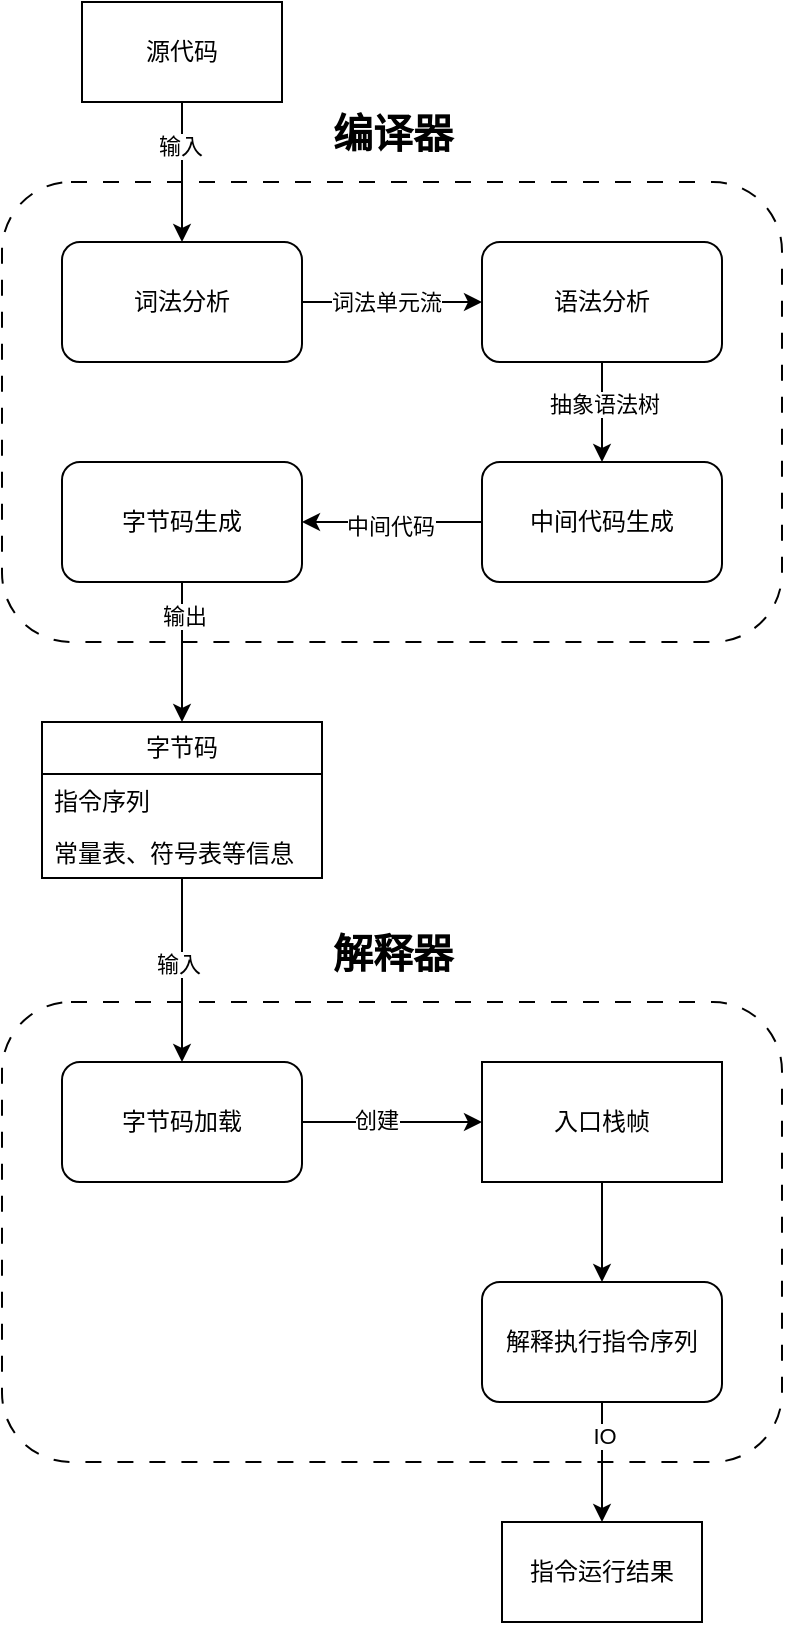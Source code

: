 <mxfile version="26.1.1">
  <diagram name="第 1 页" id="mVP6j7SCdk7ZE-yo4KtM">
    <mxGraphModel dx="1157" dy="679" grid="1" gridSize="10" guides="1" tooltips="1" connect="1" arrows="1" fold="1" page="1" pageScale="1" pageWidth="850" pageHeight="950" math="0" shadow="0">
      <root>
        <mxCell id="0" />
        <mxCell id="1" parent="0" />
        <mxCell id="shK-o-8r0Xd0-KGu6ifd-6" value="" style="rounded=1;whiteSpace=wrap;html=1;dashed=1;dashPattern=8 8;" vertex="1" parent="1">
          <mxGeometry x="50" y="140" width="390" height="230" as="geometry" />
        </mxCell>
        <mxCell id="shK-o-8r0Xd0-KGu6ifd-19" style="edgeStyle=orthogonalEdgeStyle;rounded=0;orthogonalLoop=1;jettySize=auto;html=1;exitX=0.5;exitY=1;exitDx=0;exitDy=0;entryX=0.5;entryY=0;entryDx=0;entryDy=0;" edge="1" parent="1" source="shK-o-8r0Xd0-KGu6ifd-3" target="shK-o-8r0Xd0-KGu6ifd-14">
          <mxGeometry relative="1" as="geometry" />
        </mxCell>
        <mxCell id="shK-o-8r0Xd0-KGu6ifd-38" value="输入" style="edgeLabel;html=1;align=center;verticalAlign=middle;resizable=0;points=[];" vertex="1" connectable="0" parent="shK-o-8r0Xd0-KGu6ifd-19">
          <mxGeometry x="-0.453" y="-1" relative="1" as="geometry">
            <mxPoint y="3" as="offset" />
          </mxGeometry>
        </mxCell>
        <mxCell id="shK-o-8r0Xd0-KGu6ifd-3" value="源代码" style="rounded=0;whiteSpace=wrap;html=1;" vertex="1" parent="1">
          <mxGeometry x="90" y="50" width="100" height="50" as="geometry" />
        </mxCell>
        <mxCell id="shK-o-8r0Xd0-KGu6ifd-21" style="edgeStyle=orthogonalEdgeStyle;rounded=0;orthogonalLoop=1;jettySize=auto;html=1;exitX=1;exitY=0.5;exitDx=0;exitDy=0;entryX=0;entryY=0.5;entryDx=0;entryDy=0;" edge="1" parent="1" source="shK-o-8r0Xd0-KGu6ifd-14" target="shK-o-8r0Xd0-KGu6ifd-15">
          <mxGeometry relative="1" as="geometry" />
        </mxCell>
        <mxCell id="shK-o-8r0Xd0-KGu6ifd-22" value="词法单元流" style="edgeLabel;html=1;align=center;verticalAlign=middle;resizable=0;points=[];" vertex="1" connectable="0" parent="shK-o-8r0Xd0-KGu6ifd-21">
          <mxGeometry x="-0.083" relative="1" as="geometry">
            <mxPoint as="offset" />
          </mxGeometry>
        </mxCell>
        <mxCell id="shK-o-8r0Xd0-KGu6ifd-14" value="词法分析" style="rounded=1;whiteSpace=wrap;html=1;" vertex="1" parent="1">
          <mxGeometry x="80" y="170" width="120" height="60" as="geometry" />
        </mxCell>
        <mxCell id="shK-o-8r0Xd0-KGu6ifd-23" style="edgeStyle=orthogonalEdgeStyle;rounded=0;orthogonalLoop=1;jettySize=auto;html=1;exitX=0.5;exitY=1;exitDx=0;exitDy=0;" edge="1" parent="1" source="shK-o-8r0Xd0-KGu6ifd-15" target="shK-o-8r0Xd0-KGu6ifd-16">
          <mxGeometry relative="1" as="geometry" />
        </mxCell>
        <mxCell id="shK-o-8r0Xd0-KGu6ifd-24" value="抽象语法树" style="edgeLabel;html=1;align=center;verticalAlign=middle;resizable=0;points=[];" vertex="1" connectable="0" parent="shK-o-8r0Xd0-KGu6ifd-23">
          <mxGeometry x="-0.178" y="1" relative="1" as="geometry">
            <mxPoint as="offset" />
          </mxGeometry>
        </mxCell>
        <mxCell id="shK-o-8r0Xd0-KGu6ifd-15" value="语法分析" style="rounded=1;whiteSpace=wrap;html=1;" vertex="1" parent="1">
          <mxGeometry x="290" y="170" width="120" height="60" as="geometry" />
        </mxCell>
        <mxCell id="shK-o-8r0Xd0-KGu6ifd-25" style="edgeStyle=orthogonalEdgeStyle;rounded=0;orthogonalLoop=1;jettySize=auto;html=1;exitX=0;exitY=0.5;exitDx=0;exitDy=0;entryX=1;entryY=0.5;entryDx=0;entryDy=0;" edge="1" parent="1" source="shK-o-8r0Xd0-KGu6ifd-16" target="shK-o-8r0Xd0-KGu6ifd-17">
          <mxGeometry relative="1" as="geometry" />
        </mxCell>
        <mxCell id="shK-o-8r0Xd0-KGu6ifd-26" value="中间代码" style="edgeLabel;html=1;align=center;verticalAlign=middle;resizable=0;points=[];" vertex="1" connectable="0" parent="shK-o-8r0Xd0-KGu6ifd-25">
          <mxGeometry x="0.031" y="2" relative="1" as="geometry">
            <mxPoint as="offset" />
          </mxGeometry>
        </mxCell>
        <mxCell id="shK-o-8r0Xd0-KGu6ifd-16" value="中间代码生成" style="rounded=1;whiteSpace=wrap;html=1;" vertex="1" parent="1">
          <mxGeometry x="290" y="280" width="120" height="60" as="geometry" />
        </mxCell>
        <mxCell id="shK-o-8r0Xd0-KGu6ifd-37" style="edgeStyle=orthogonalEdgeStyle;rounded=0;orthogonalLoop=1;jettySize=auto;html=1;entryX=0.5;entryY=0;entryDx=0;entryDy=0;" edge="1" parent="1" target="shK-o-8r0Xd0-KGu6ifd-33">
          <mxGeometry relative="1" as="geometry">
            <mxPoint x="140" y="340" as="sourcePoint" />
            <Array as="points">
              <mxPoint x="140" y="370" />
              <mxPoint x="140" y="370" />
            </Array>
          </mxGeometry>
        </mxCell>
        <mxCell id="shK-o-8r0Xd0-KGu6ifd-39" value="输出" style="edgeLabel;html=1;align=center;verticalAlign=middle;resizable=0;points=[];" vertex="1" connectable="0" parent="shK-o-8r0Xd0-KGu6ifd-37">
          <mxGeometry x="-0.174" y="1" relative="1" as="geometry">
            <mxPoint y="-12" as="offset" />
          </mxGeometry>
        </mxCell>
        <mxCell id="shK-o-8r0Xd0-KGu6ifd-17" value="字节码生成" style="rounded=1;whiteSpace=wrap;html=1;" vertex="1" parent="1">
          <mxGeometry x="80" y="280" width="120" height="60" as="geometry" />
        </mxCell>
        <mxCell id="shK-o-8r0Xd0-KGu6ifd-18" value="编译器" style="text;html=1;align=center;verticalAlign=middle;whiteSpace=wrap;rounded=0;fontStyle=1;fontSize=20;" vertex="1" parent="1">
          <mxGeometry x="202.5" y="100" width="85" height="30" as="geometry" />
        </mxCell>
        <mxCell id="shK-o-8r0Xd0-KGu6ifd-33" value="字节码" style="swimlane;fontStyle=0;childLayout=stackLayout;horizontal=1;startSize=26;fillColor=none;horizontalStack=0;resizeParent=1;resizeParentMax=0;resizeLast=0;collapsible=1;marginBottom=0;whiteSpace=wrap;html=1;" vertex="1" parent="1">
          <mxGeometry x="70" y="410" width="140" height="78" as="geometry">
            <mxRectangle x="100" y="540" width="80" height="30" as="alternateBounds" />
          </mxGeometry>
        </mxCell>
        <mxCell id="shK-o-8r0Xd0-KGu6ifd-34" value="指令序列" style="text;strokeColor=none;fillColor=none;align=left;verticalAlign=top;spacingLeft=4;spacingRight=4;overflow=hidden;rotatable=0;points=[[0,0.5],[1,0.5]];portConstraint=eastwest;whiteSpace=wrap;html=1;" vertex="1" parent="shK-o-8r0Xd0-KGu6ifd-33">
          <mxGeometry y="26" width="140" height="26" as="geometry" />
        </mxCell>
        <mxCell id="shK-o-8r0Xd0-KGu6ifd-35" value="常量表、符号表等信息" style="text;strokeColor=none;fillColor=none;align=left;verticalAlign=top;spacingLeft=4;spacingRight=4;overflow=hidden;rotatable=0;points=[[0,0.5],[1,0.5]];portConstraint=eastwest;whiteSpace=wrap;html=1;" vertex="1" parent="shK-o-8r0Xd0-KGu6ifd-33">
          <mxGeometry y="52" width="140" height="26" as="geometry" />
        </mxCell>
        <mxCell id="shK-o-8r0Xd0-KGu6ifd-41" value="" style="rounded=1;whiteSpace=wrap;html=1;dashed=1;dashPattern=8 8;container=0;" vertex="1" parent="1">
          <mxGeometry x="50" y="550" width="390" height="230" as="geometry" />
        </mxCell>
        <mxCell id="shK-o-8r0Xd0-KGu6ifd-58" style="edgeStyle=orthogonalEdgeStyle;rounded=0;orthogonalLoop=1;jettySize=auto;html=1;exitX=1;exitY=0.5;exitDx=0;exitDy=0;entryX=0;entryY=0.5;entryDx=0;entryDy=0;" edge="1" parent="1" source="shK-o-8r0Xd0-KGu6ifd-46" target="shK-o-8r0Xd0-KGu6ifd-57">
          <mxGeometry relative="1" as="geometry" />
        </mxCell>
        <mxCell id="shK-o-8r0Xd0-KGu6ifd-59" value="创建" style="edgeLabel;html=1;align=center;verticalAlign=middle;resizable=0;points=[];" vertex="1" connectable="0" parent="shK-o-8r0Xd0-KGu6ifd-58">
          <mxGeometry x="-0.174" y="1" relative="1" as="geometry">
            <mxPoint as="offset" />
          </mxGeometry>
        </mxCell>
        <mxCell id="shK-o-8r0Xd0-KGu6ifd-60" style="edgeStyle=orthogonalEdgeStyle;rounded=0;orthogonalLoop=1;jettySize=auto;html=1;entryX=0.5;entryY=0;entryDx=0;entryDy=0;" edge="1" parent="1" source="shK-o-8r0Xd0-KGu6ifd-33" target="shK-o-8r0Xd0-KGu6ifd-46">
          <mxGeometry relative="1" as="geometry" />
        </mxCell>
        <mxCell id="shK-o-8r0Xd0-KGu6ifd-61" value="输入" style="edgeLabel;html=1;align=center;verticalAlign=middle;resizable=0;points=[];" vertex="1" connectable="0" parent="shK-o-8r0Xd0-KGu6ifd-60">
          <mxGeometry x="-0.163" y="-2" relative="1" as="geometry">
            <mxPoint y="4" as="offset" />
          </mxGeometry>
        </mxCell>
        <mxCell id="shK-o-8r0Xd0-KGu6ifd-46" value="字节码加载" style="rounded=1;whiteSpace=wrap;html=1;" vertex="1" parent="1">
          <mxGeometry x="80" y="580" width="120" height="60" as="geometry" />
        </mxCell>
        <mxCell id="shK-o-8r0Xd0-KGu6ifd-65" style="edgeStyle=orthogonalEdgeStyle;rounded=0;orthogonalLoop=1;jettySize=auto;html=1;exitX=0.5;exitY=1;exitDx=0;exitDy=0;" edge="1" parent="1" source="shK-o-8r0Xd0-KGu6ifd-52" target="shK-o-8r0Xd0-KGu6ifd-64">
          <mxGeometry relative="1" as="geometry" />
        </mxCell>
        <mxCell id="shK-o-8r0Xd0-KGu6ifd-66" value="IO" style="edgeLabel;html=1;align=center;verticalAlign=middle;resizable=0;points=[];" vertex="1" connectable="0" parent="shK-o-8r0Xd0-KGu6ifd-65">
          <mxGeometry x="-0.451" y="-2" relative="1" as="geometry">
            <mxPoint x="3" as="offset" />
          </mxGeometry>
        </mxCell>
        <mxCell id="shK-o-8r0Xd0-KGu6ifd-52" value="解释执行指令序列" style="rounded=1;whiteSpace=wrap;html=1;" vertex="1" parent="1">
          <mxGeometry x="290" y="690" width="120" height="60" as="geometry" />
        </mxCell>
        <mxCell id="shK-o-8r0Xd0-KGu6ifd-55" value="解释器" style="text;html=1;align=center;verticalAlign=middle;whiteSpace=wrap;rounded=0;fontStyle=1;fontSize=20;" vertex="1" parent="1">
          <mxGeometry x="202.5" y="510" width="85" height="30" as="geometry" />
        </mxCell>
        <mxCell id="shK-o-8r0Xd0-KGu6ifd-62" style="edgeStyle=orthogonalEdgeStyle;rounded=0;orthogonalLoop=1;jettySize=auto;html=1;exitX=0.5;exitY=1;exitDx=0;exitDy=0;entryX=0.5;entryY=0;entryDx=0;entryDy=0;" edge="1" parent="1" source="shK-o-8r0Xd0-KGu6ifd-57" target="shK-o-8r0Xd0-KGu6ifd-52">
          <mxGeometry relative="1" as="geometry" />
        </mxCell>
        <mxCell id="shK-o-8r0Xd0-KGu6ifd-57" value="入口栈帧" style="rounded=0;whiteSpace=wrap;html=1;" vertex="1" parent="1">
          <mxGeometry x="290" y="580" width="120" height="60" as="geometry" />
        </mxCell>
        <mxCell id="shK-o-8r0Xd0-KGu6ifd-64" value="指令运行结果" style="rounded=0;whiteSpace=wrap;html=1;" vertex="1" parent="1">
          <mxGeometry x="300" y="810" width="100" height="50" as="geometry" />
        </mxCell>
      </root>
    </mxGraphModel>
  </diagram>
</mxfile>

